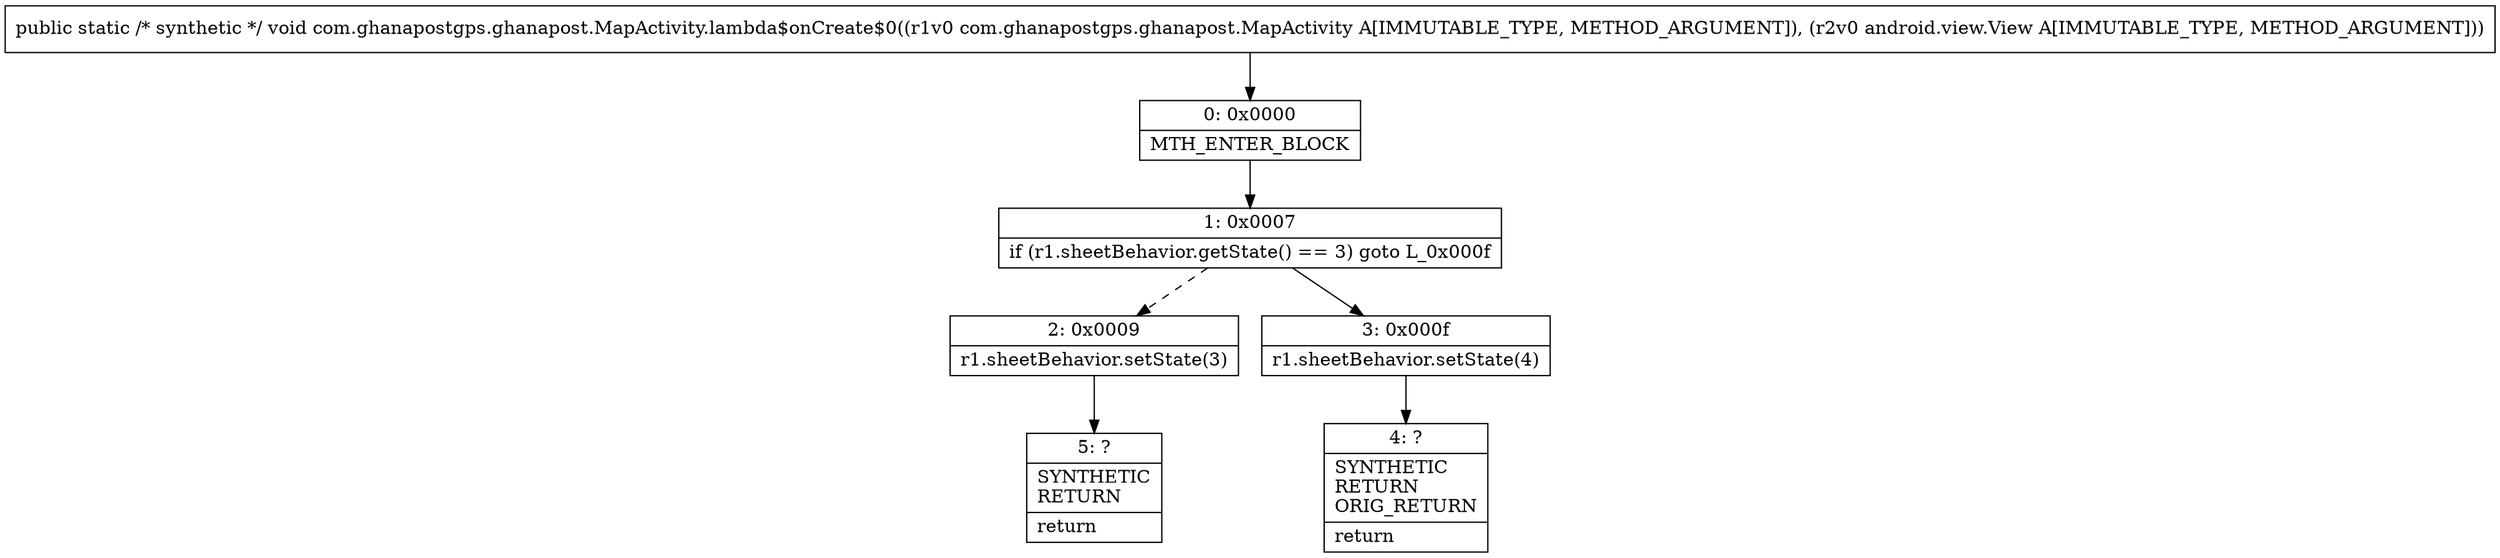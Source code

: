 digraph "CFG forcom.ghanapostgps.ghanapost.MapActivity.lambda$onCreate$0(Lcom\/ghanapostgps\/ghanapost\/MapActivity;Landroid\/view\/View;)V" {
Node_0 [shape=record,label="{0\:\ 0x0000|MTH_ENTER_BLOCK\l}"];
Node_1 [shape=record,label="{1\:\ 0x0007|if (r1.sheetBehavior.getState() == 3) goto L_0x000f\l}"];
Node_2 [shape=record,label="{2\:\ 0x0009|r1.sheetBehavior.setState(3)\l}"];
Node_3 [shape=record,label="{3\:\ 0x000f|r1.sheetBehavior.setState(4)\l}"];
Node_4 [shape=record,label="{4\:\ ?|SYNTHETIC\lRETURN\lORIG_RETURN\l|return\l}"];
Node_5 [shape=record,label="{5\:\ ?|SYNTHETIC\lRETURN\l|return\l}"];
MethodNode[shape=record,label="{public static \/* synthetic *\/ void com.ghanapostgps.ghanapost.MapActivity.lambda$onCreate$0((r1v0 com.ghanapostgps.ghanapost.MapActivity A[IMMUTABLE_TYPE, METHOD_ARGUMENT]), (r2v0 android.view.View A[IMMUTABLE_TYPE, METHOD_ARGUMENT])) }"];
MethodNode -> Node_0;
Node_0 -> Node_1;
Node_1 -> Node_2[style=dashed];
Node_1 -> Node_3;
Node_2 -> Node_5;
Node_3 -> Node_4;
}

